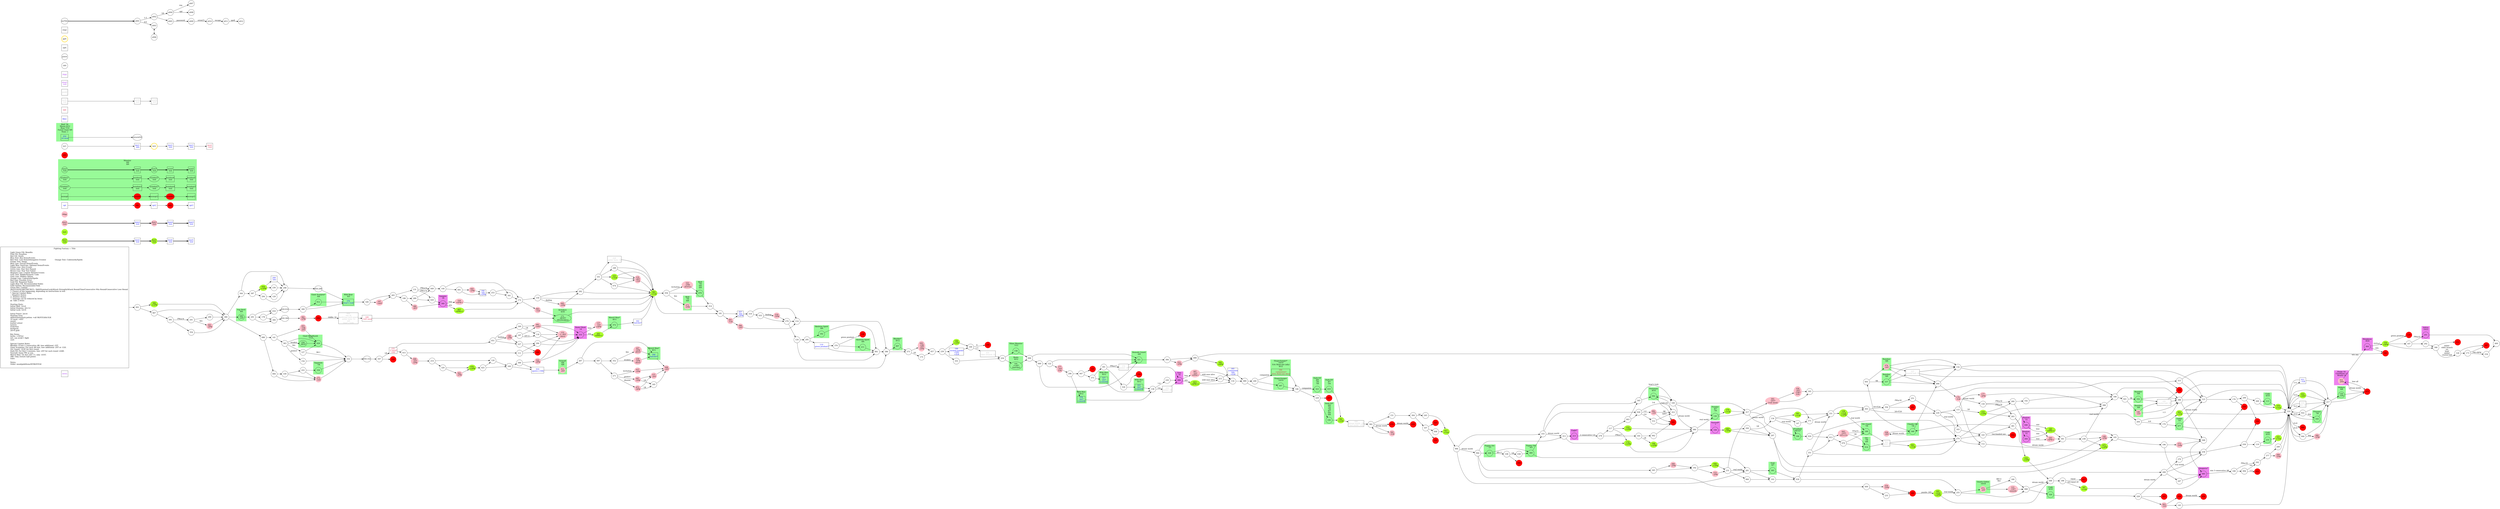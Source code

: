 digraph {
	rankdir=LR
	mclimit=50
	nodesep=.3
	ranksep=.4
	node [height=.7
		width=.7
		shape=ellipse
		margin=0]
	edge[weight=5]
	stylesheet="../style.css"
	
	subgraph ShopMenu {
		node [fontcolor = "purple" shape = "rect" margin = 0.1]
		menu
	}

	title [label = "Fighting Fantasy --: Title\n\n \
		Light Green Fill: Benefits\l \
		Pink Fill: Penalties\l \
		Red Fill: Death\l \
		Blue Text: Key Items/Events\l \
		Red Text: Lost Items\Negative Eventsl \
		Orange Text: Codewords/Spells\l \
		Purple Text: Shops\l \
		Blue Line: Forced Items/Events\l \
		Light Blue Text/Line: Optional Items/Events\l \
		Purple Line: Dice Events\l \
		Green Line: Stat Test Passed\l \
		Brown Line: Stat Test Failed\l \
		Magenta Line: Combat Related Events\l \
		Grey Text: Riddle/Numeric Code\l \
		Grey Line: Hidden Option\l \
		Orange Line: Codewords/Spells\l \
		Red Line: Possible Error\l \
		Gold Fill: Required Nodes\l \
		Light Blue Fill: Recommended Nodes\l \
		Gold Outline: Recommended Path\l \
		Green Box: Combat\l \
		SK/ST/LK/AT/AR/TM/CW/CL: Skill/Stamina/Luck/Attack Strength/Attack Round/Time/Consecutive Win Round/Consecutive Lose Round\l \
		?: Chance of this happening, depending on instructions in text\l \
		*: Special Combat Rules\l \
		-: Negative Status\l \
		+: Positive Status\l \
		^: Damage can be reduced by items\l \
		@: Take 2 items\l\l \
		Starting Stats:\l \
		Initial Skill: 1d+6\l \
		Initial Stamina: 2d+12\l \
		Initial Luck: 1d+6\l\l \
		Initial Power: 2d+6\l \
		Starting Gear:\l \
		skill/stamina/luck potion: +all SK/ST/LK&1ILK\l \
		10 meal: +4ST\l \
		sword\l \
		leather armor\l \
		lantern\l \
		tinderbox\l \
		backpack\l \
		2d+6 gold\l\l \
		Key Items:\l \
		herbs: +3STx2\l \
		net: can avoid 1 fight\l \
		cmtt\l\l \
		Special Combat Rules:\l \
		Bhorket: If lose 2 consecutive AR, lose additional -1ST.\l \
		Giant Scorpions: For each AR loss, lose additional -2ST or -1LK.\l \
		Orc Guard: -1EAT for first round.\l \
		Dark Elf: For first 5 enemies, lose -2ST for each round >4AR.\l \
		Yourself: Same PW as you.\l \
		Weevil Man: On dice roll 1-3, only -1EST.\l \
		286: Only restore half power.\l \
		rules\l\l \
		Notes:\l \
		Order: meal/gold/item/AT/SK/ST/LK\l \
		"
		shape = "box"
		margin = 0.1]
		
	subgraph Boost {
		node [style = "filled" color = "greenyellow"]
		boo1 [label = "\N\n text"]
		boo3 [label = "\N\n text"]
		002 [label = "\N\n +1LK"]
		023 [label = "\N\n =IPW+1"]
		027 [label = "\N\n +1LK"]
		040 [label = "\N\n +1PW"]
		055 [label = "\N\n +4ST"]
		059 [label = "\N\n +1PW"]
		063 [label = "\N\n +1LK"]
		065 [label = "\N\n =IPW+1"]
		075 [label = "\N\n +2PW"]
		076 [label = "\N\n +2PW"]
		106 [label = "\N\n +2ST"]
		139 [label = "\N\n +1LK\n +1PW"]
		174 [label = "\N\n +1PW"]
		190 [label = "\N\n +1PW"]
		205 [label = "\N\n +2LK\n +2PW"]
		210 [label = "\N\n +1PW"]
		216 [label = "\N\n +1PW"]
		219 [label = "\N\n +1PW"]
		221 [label = "\N\n +1LK"]
		225 [label = "\N\n +1LK"]
		250 [label = "\N\n =IPW"]
		262 [label = "\N\n =IPW+1"]
		276 [label = "\N\n +1LK"]
		285 [label = "\N\n =IPW"]
		286 [label = "\N*\n =?PW"]
		306 [label = "\N\n +1PW"]
		340 [label = "\N\n =IPW+1"]
		379 [label = "\N\n +1LK"]
		383 [label = "\N\n +1LK"]
		391 [label = "\N\n +1LK"]
		392 [label = "\N\n +2LK"]
		397 [label = "\N\n +1LK"]
		bstt
	}

	subgraph Damage {
		node [style = "filled" color = "pink"]
		dam1 [label = "\N\n text"]
		dam3 [label = "\N\n text"]
		037 [label = "\N\n -1PW"]
		041 [label = "\N\n -2PW"]
		043 [label = "\N\n -1ST?\n (ST<15)"]
		045 [label = "\N\n -1PW"]
		053 [label = "\N\n -3PW"]
		071 [label = "\N\n -3PW"]
		072 [label = "\N\n -2ST"]
		081 [label = "\N\n -1dST"]
		082 [label = "\N\n -1ST"]
		083 [label = "\N\n -1LK"]
		093 [label = "\N\n -1SK\n -2ST\n -1PW"]
		095 [label = "\N\n -1PW"]
		097 [label = "\N\n -1PW"]
		103 [label = "\N\n -1PW\n -2ESTx2"]
		121 [label = "\N\n -1AT?\n (sword)"]
		133 [label = "\N\n -1~4ST\n (dice)"]
		135 [label = "\N\n -4ST\n -1LK"]
		137 [label = "\N\n -1ST\n =IPW"]
		140 [label = "\N\n -1ST"]
		148 [label = "\N\n -1PW"]
		149 [label = "\N\n -1PW"]
		153 [label = "\N\n -1PW"]
		157 [label = "\N\n -2ST"]
		177 [label = "\N\n -2PW"]
		179 [label = "\N\n -1LK"]
		197 [label = "\N\n -1dST"]
		200 [label = "\N\n -1PW"]
		203 [label = "\N\n -1SK\n -2ST"]
		207 [label = "\N\n -1PW\n -6EST"]
		218 [label = "\N\n -1PW"]
		230 [label = "\N\n -1PW\n -6EST"]
		252 [label = "\N\n -1PW"]
		254 [label = "\N\n -1PW"]
		261 [label = "\N\n -1LK"]
		263 [label = "\N\n -1ST"]
		266 [label = "\N\n -1PW"]
		268 [label = "\N\n -2ST\n -1PW"]
		272 [label = "\N\n -1PW"]
		273 [label = "\N\n -1PW"]
		275 [label = "\N\n -1ST"]
		277 [label = "\N\n -2ST\n (LK)"]
		280 [label = "\N\n -1PW"]
		287 [label = "\N\n -2ST\n =IPW-1"]
		293 [label = "\N\n =IPW-1"]
		302 [label = "\N\n -1PW"]
		308 [label = "\N\n -2ST"]
		311 [label = "\N\n -2ST"]
		322 [label = "\N\n -2PW"]
		328 [label = "\N\n -2ST"]
		334 [label = "\N\n =IPW-1"]
		342 [label = "\N\n -1LK"]
		358 [label = "\N\n -2ST\n -1SK?\n (LK)"]
		374 [label = "\N\n -2ST"]
		382 [label = "\N\n -1PW"]
		389 [label = "\N\n -4ST"]
		390 [label = "\N\n -2ST"]
		393 [label = "\N\n -2ST?\n (!eat meal)"]
		ddgg
	}
	
	subgraph Death {
		node [style = "filled" color = "red"]
		ddt
		ddt2
		monddt
		monddt2
		016
		017
		030
		034
		052
		054
		058
		066
		073
		078
		096
		098
		125
		128
		138
		155
		161
		166
		194
		202
		212
		223
		246
		257
		296
		309
		318
		325
		330
		343
		367
		ddtt
	}

	subgraph Key_Item {
		node [fontcolor = "blue" shape = "rect"]
		key1 [label = "\N\n info" tooltip = "info text"]
		key2 [label = "\N\n text"]
		key3 [label = "\N\n text"]
		key4 [fontcolor = "crimson" label = "\N\n -text"]
		boo2 [class = "bst" label = "\N\n text"]
		boo4 [class = "bst" label = "\N\n text"]
		boo5 [class = "bst" label = "\N\n text"]
		dam2 [class = "ddg" label = "\N\n text"]
		dam4 [class = "ddg" label = "\N\n text"]
		dam5 [class = "ddg" label = "\N\n text"]
		opt
		opt2 [class = "bst"]
		opt3 [class = "bst"]
		010 [class = "ddg" label = "\N\n spores (-1SK)"]
		011 [class = "ddg" label = "\N\n -1LK"]
		050 [label = "\N\n 2d meal"]
		110 [label = "\N\n green pendant?"]
		162 [label = "\N\n hatchet?"]
		164 [class = "bst" label = "\N\n info\n +2PW" tooltip = "elements opposite"]
		183 [class = "bst" label = "\N\n companion\n info\n +2LK" tooltip = "do not kill Morpheus"]
		199 [class = "bst" label = "\N\n -itching powder\n +2ST\n +2LK"]
		209 [label = "\N\n info" tooltip = "traps north of sapling"]
		243 [label = "\N\n axe?\n (-sword)"]
		327 [label = "\N\n axe?\n (-sword)"]
		357 [class = "bst" label = "\N\n info\n +2PW" tooltip = "elements opposite"]
		376 [label = "\N\n boar's tusk"]
		378 [label = "\N\n axe?\n (-sword)"]
		394 [label = "\N\n hatchet?"]
		kkyy
	}
	
	subgraph Key_Loss {
		node [fontcolor = "crimson" shape = "rect"]
		109 [label = "\N\n -1d/3 meal"]
		232 [label = "\N\n -2 meal?\n (LK)"]
		396 [label = "\N\n -companion?\n (Eric Rune-axe dies)"]
		kkll
	}

	subgraph Key_Word {
		node [fontcolor = "grey" shape = "rect"]
		wrd1 [label = "\N\n text"]
		wrd2 [label = "\N\n text"]
		wrd3 [label = "\N\n text"]
		028 [class = "bst" label = "\N\n antler horn: 12"]
		031 [label = "\N\n elder branch: 22"]
		032 [label = "\N\n one of:\n medicinal herb pouch\n antler horn: 12\n net\n boar's tusks"]
		033 [label = "\N\n ice: 33"]
		092 [label = "\N\n bowl: 9"]
		152 [label = "\N\n amber: 20"]
		195 [label = "\N\n crystal ball: 30"]
		237 [label = "\N\n crystal ball: 30"]
		316 [label = "\N\n amber: 20"]
		350 [label = "\N\n dream world: -20\n real world: +50"]
		pwdd
	}
	
	subgraph Shop {
		node [fontcolor = "purple" shape = "rect"]
		shop1 [label = "\N\n text"]
		shpp
	}
	
	subgraph Combat {
		style = "filled" color = "palegreen"
		subgraph cluster_00 {
			label = "Monster\n 0/0\n 0/0"
			mon1 [label = "\N\n text"]
			mon2 [shape = "rect" class = "kky" label = "\N\n text"]
			mon3 [label = "\N\n text"]
			mon4 [shape = "rect" class = "kky" label = "\N\n text"]
			mon5 [shape = "rect" class = "kky" label = "\N\n text"]
			monboo1 [class = "bst" label = "\N\n text"]
			monboo2 [shape = "rect" class = "bst kky" label = "\N\n text"]
			monboo3 [class = "bst" label = "\N\n text"]
			monboo4 [shape = "rect" class = "bst kky" label = "\N\n text"]
			monboo5 [shape = "rect" class = "bst kky" label = "\N\n text"]
			mondam1 [class = "ddg" label = "\N\n text"]
			mondam2 [shape = "rect" class = "ddg kky" label = "\N\n text"]
			mondam3 [class = "ddg" label = "\N\n text"]
			mondam4 [shape = "rect" class = "ddg kky" label = "\N\n text"]
			mondam5 [shape = "rect" class = "ddg kky" label = "\N\n text"]
			monopt [shape = "rect" class = "bst kky"]
			monddt
			monopt2 [shape = "rect" class = "bst kky"]
			monddt2
			monopt3 [shape = "rect" class = "bst kky"]
		}
		
		subgraph cluster_01 {
			label = "Bhorket*\n 8/12"
			007
		}
		
		subgraph cluster_02 {
			label = "Giant Scorpion*\n 6/6"
			012
		}
		
		subgraph cluster_03 {
			label = "Orc\n 7/6\n 6/6"
			014
		}
		
		subgraph cluster_04 {
			label = "Dark Elf\n 8/7\n 5/4"
			019
		}
		
		subgraph cluster_05 {
			label = "Giant Bloodhawk\n 7/12"
			029
			256 [label = "\N\n -4EST"]
		}
		
		subgraph cluster_06 {
			label = "Ferryman\n 8/10"
			042
		}
		
		subgraph cluster_07 {
			label = "Wolf 7/6\n Moose 6/12\n Bear 7/14\n Forest Giant 9/9\n None -/-"
			050
		}
		
		subgraph cluster_08 {
			label = "Quartz Golem\n 10/18"
			072
		}
		
		subgraph cluster_09 {
			label = "Goblin\n 5/5"
			077
		}
		
		subgraph cluster_10 {
			label = "Wolf\n 7/6\n 6/6\n 6/8"
			079
		}
		
		subgraph cluster_11 {
			label = "Banshee\n 9/8"
			102
		}
		
		subgraph cluster_12 {
			label = "Squirrels\n 7/8"
			104
		}
		
		subgraph cluster_13 {
			label = "Cook\n 6/10"
			113
		}
		
		subgraph cluster_14 {
			label = "Prowler\n 8/7\n 7/6"
			130
		}
		
		subgraph cluster_15 {
			label = "Banshee\n 9/8"
			140
		}
		
		subgraph cluster_16 {
			label = "Shikara\n 8/8"
			156 [label = "\N\n -1DG"]
		}
		
		subgraph cluster_17 {
			label = "Slime Monster\n 7/13"
			158
		}
		
		subgraph cluster_18 {
			label = "Arctolyce\n 9/16"
			171 [label = "\N\n -4EST?\n (fire/weaken)"]
		}
		
		subgraph cluster_19 {
			label = "Skeleton Spirit\n 8/6"
			182
		}
		
		subgraph cluster_20 {
			label = "N'yadach\n 6/8 6/7"
			184
		}
		
		subgraph cluster_21 {
			label = "Orc Guard\n 7/6"
			189
		}
		
		subgraph cluster_22 {
			label = "Roots\n 6/12"
			191 [label = "\N\n +1AT?\n (hatchet)"]
		}
		
		subgraph cluster_23 {
			label = "Troll\n Ogre\n 9/9 8/10"
			189
		}
		
		subgraph cluster_24 {
			label = "Skeleton Spirit\n 8/6"
			211
		}
		
		subgraph cluster_25 {
			label = "Pygmy Orc\n 7/7"
			226
		}
		
		subgraph cluster_26 {
			label = "Cook\n 6/10"
			233
		}
		
		subgraph cluster_27 {
			label = "Wild Man\n 8/12"
			243
		}
		
		subgraph cluster_28 {
			label = "Wolf\n 7/6\n 6/6"
			273
		}
		
		subgraph cluster_29 {
			label = "Shapechanger\n 10/10"
			307
		}
		
		subgraph cluster_30 {
			label = "Sciacall\n 6/6\n 6/8"
			311
		}
		
		subgraph cluster_31 {
			label = "Cook\n 6/10"
			320
		}
		
		subgraph cluster_32 {
			label = "Komodo Lizard\n 6/8"
			321
		}
		
		subgraph cluster_33 {
			label = "Dark Elf\n 8/6\n 7/6\n 7/8"
			323
		}
		
		subgraph cluster_34 {
			label = "Wild Man\n 8/12"
			327
		}
		
		subgraph cluster_35 {
			label = "Dark Elf*\n 8/6\n 7/6\n 7/8\n 8/7\n 6/6\n 6/8"
			336
		}
		
		subgraph cluster_36 {
			label = "Banshee\n 9/8"
			337
		}
		
		subgraph cluster_37 {
			label = "Chaotic Orc\n 7/6"
			348
		}
		
		subgraph cluster_38 {
			label = "Prisoner\n 7/6"
			359
		}
		
		subgraph cluster_39 {
			label = "Pygmy Orc\n 6/5"
			369
		}
		
		subgraph cluster_40 {
			label = "Weevil Man*\n 8/11"
			372
		}
		
		subgraph cluster_41 {
			label = "Banshee\n 9/8"
			374
		}
		
		subgraph cluster_42 {
			label = "Wild Boar\n 6/5"
			376
		}
		
		subgraph cluster_43 {
			label = "Wild Man\n 8/12"
			378
		}
		
		subgraph cluster_44 {
			label = "Troll\n 8/7"
			385
		}
		
		subgraph cluster_45 {
			label = "Weevil Man*\n 8/11"
			394
		}
		
		subgraph cluster_46 {
			label = "Shapechanger*\n 10/10\n Eric Rune-axe (ally)\n 8/12"
			396
		}
		
		subgraph cluster_47 {
			label = "Fog Devil\n 8/6"
			398 [label = "\N\n -2AT"]
		}
		cbtt
	}

	subgraph Power_Combat {
		style = "filled" color = "violet"

		subgraph cluster_P01 {
			label = "Hoatzin\n 12"
			046
		}
		
		subgraph cluster_P02 {
			label = "Harpy 10\n Clawbeast 12\n Wraith 14"
			053
		}
		
		subgraph cluster_P03 {
			label = "Anagaroc*"
			085
		}
		
		subgraph cluster_P04 {
			label = "Tree\n 16"
			086
		}
		
		subgraph cluster_P05 {
			label = "Ishtra\n 10/21"
			201
		}
		
		subgraph cluster_P06 {
			label = "Eagle*"
			213
		}
		
		subgraph cluster_P07 {
			label = "Hoatzin\n 12"
			264
		}
		
		subgraph cluster_P08 {
			label = "Snow Ghost\n 14"
			335
		}
		
		subgraph cluster_P09 {
			label = "Yourself*\n ?"
			338
		}
		
		subgraph cluster_P10 {
			label = "Vampire\n 16"
			360
		}
		
		subgraph cluster_P11 {
			label = "Morpheus\n 8/20"
			364
		}
		
		poww
	}

	subgraph Optional {
		node [shape = "rect" class = "opt kky"]
		opt [class = "opt kky"]
		monopt [class = "opt kky"]
		opt2 [class = "opt kky"]
		monopt2 [class = "opt kky"]
		opt3 [class = "opt kky"]
		monopt3 [class = "opt kky"]
		optt
	}
	
	subgraph Path {
		node [class = "path" penwidth = 3 color = "gold"]
		txt2
		key2 [class = "path"]
		wrd2 [class = "path"]
		key3
		wrd3
		boo3 [class = "path"]
		boo4 [class = "path bst"]
		boo5
		dam3 [class = "path"]
		dam4 [class = "path ddg"]
		dam5
		monboo3 [class = "path bst"]
		monboo4 [class = "path bst kky"]
		monboo5
		mondam3 [class = "path ddg"]
		mondam4 [class = "path ddg kky"]
		mondam5
		mon3 [class = "path"]
		mon4 [class = "path kky"]
		ddt2 [class = "path"]
		opt3 [class = "path opt kky"]
		monddt2 [class = "path"]
		monopt3 [class = "path opt kky"]
		pptt
	}
	
	subgraph Required {
		node [shape = "rect" class = "req kky"]
		key3 [class = "req kky"]
		wrd3 [class = "req kky"]
		boo5 [class = "req kky"]
		dam5 [class = "req kky"]
		monboo5 [class = "req kky"]
		mondam5 [class = "req kky"]
		mon5 [class = "req kky"]
		400 [class = "req" shape = "octagon"]
	}
	
	subgraph Required2 {
		node [shape = "rect" class = "req2 kky"]
		req2 [class = "req2 kky"]
	}
	
	mon1 -> mon2 -> mon3 -> mon4 -> mon5 [penwidth = 3]
	boo1 -> boo2 -> boo3 -> boo4 -> boo5 [penwidth = 3]
	dam1 -> dam2 -> dam3 -> dam4 -> dam5 [penwidth = 3]
	txt1 -> key1 -> txt2 -> key2 -> key3 -> key4
	wrd1 -> wrd2 -> wrd3
	opt -> ddt -> opt2 -> ddt2 -> opt3
	monboo1 -> monboo2 -> monboo3 -> monboo4 -> monboo5
	mondam1 -> mondam2 -> mondam3 -> mondam4 -> mondam5
	monopt -> monddt -> monopt2 -> monddt2 -> monopt3

	myTitle -> z001 [penwidth = 3]
	z001 -> z002 [class = "dice" label = "1-3"]
	z001 -> z003 [class = "dice" label = "4-6"]
	z002 -> z004 [class = "pass" label = "LK"]
	z002 -> z005 [class = "fail"]
	z003 -> z006 [dir = "both"]
	z004 -> z007 [class = "req" label = "req"]
	z004 -> z008 [class = "opt" label = "-opt"]
	z005 -> z009 [class = "pwd" label = "password"]
	z009 -> z010 [class = "err" label = "error(?)"]
	z010 -> z011 [class = "cbt" label = "escape"]
	z011 -> z012 [class = "skl" label = "spell"]
	{
		rank = same
		z003
		z006
	}

	title -> 001
	001 -> 306
	001 -> 067
	002 -> 123
	002 -> 310
	003 -> 026
	003 -> 345
	004 -> 339
	004 -> 275
	005 -> 337 [class = "pass" label = "SK"]
	005 -> 374 [class = "fail"]
	006 -> 069
	006 -> 321
	007 -> 373
	008 -> 027
	009 -> 254
	009 -> 235
	010 -> 311
	011 -> 310
	011 -> 217
	012 -> 376
	013 -> 043
	013 -> 070
	014 -> 092
	015 -> 268
	015 -> 111
	016
	017
	018 -> 050.018 -> 399
	019 -> 392
	020 -> 360
	021 -> 102 [class = "pass" label = "SK"]
	021 -> 140 [class = "fail"]
	022 -> 359 [class = "opt" label = "key"]
	022 -> 310
	022 -> 217
	023 -> 215 [class = "cbt" label = "wild man alive"]
	023 -> 116
	024 -> 274
	024 -> 013
	025 -> 120
	025 -> 169
	026 -> 082 [class = "dice" label = "1-2"]
	026 -> 312 [class = "dice" label = "3-4"]
	026 -> 353 [class = "dice" label = "5-6"]
	027 -> 084
	028 -> 383
	029 -> 332
	030
	031 -> 259
	032 -> 109
	033 -> 310
	033 -> 217
	034
	035 -> 218 [class = "skl" label = "finding"]
	035 -> 279
	036 -> 119
	036 -> 330
	037 -> 308
	038 -> 369
	039 -> 351
	039 -> 255
	040 -> 231
	041 -> 380
	042 -> 161 [class = "cbt" label = "EAT=20"]
	042 -> 100
	043 -> 189 [class = "pass" label = "ST&ge;15"]
	043 -> 014 [class = "fail"]
	044 -> 280 [class = "opt" label = "key"]
	044 -> 310
	044 -> 217
	045 -> 164
	046 -> 340 [class = "cbt" label = "win"]
	046 -> 293 [class = "cbt" label = "lose"]
	047 -> 375
	047 -> 125
	048 -> 208
	048 -> 186
	049 -> 144
	050 -> return050
	051 -> 148 [class = "skl" label = "finding"]
	051 -> 349
	051 -> 227
	052
	053 -> 073 [class = "cbt" label = "lose all"]
	053 -> 364 [class = "cbt" label = "win any"]
	054 -> 034 [class = "pwd" label = "dream world"]
	055 -> 217
	055 -> 310
	056 -> 103 [class = "skl" label = "levitation"]
	056 -> 273 [class = "skl" label = "fire"]
	056 -> 079
	057 -> 239
	058
	059 -> 209
	059 -> 236
	060 -> 193
	061 -> 386
	062 -> 161
	063 -> 274
	064 -> 313
	064 -> 226
	064 -> 365
	064 -> 009
	065 -> 172
	066
	067 -> 395
	067 -> 380
	068 -> 048 [class = "pwd" label = "dream world"]
	068 -> 320
	069 -> 122
	069 -> 321
	070 -> 189 [class = "pass" label = "LK"]
	070 -> 014 [class = "fail"]
	071 -> 185 [class = "pass" label = "LK"]
	071 -> 157 [class = "fail"]
	072 -> 180 [class = "cbt" label = "AR>2\n flee"]
	072 -> 121
	073 -> 053 [class = "pwd" label = "dream world"]
	074 -> 383
	074 -> 135
	075 -> 105
	076 -> 025
	077 -> 123
	077 -> 310
	078 -> 058 [class = "pwd" label = "dream world"]
	079 -> 314
	080 -> 130 [class = "pwd" label = "real world"]
	080 -> 338
	081 -> 335
	081 -> 133
	082 -> 353 [class = "pass" label = "SK"]
	082 -> 161 [class = "fail"]
	083 -> 171
	084 -> 064 [class = "pwd" label = "dream world"]
	084 -> 281
	084 -> 333
	085 -> 168 [class = "cbt" label = "win 3 consecutive AR"]
	086 -> 023 [class = "cbt" label = "win"]
	086 -> 287 [class = "cbt" label = "lose"]
	087 -> 352
	087 -> 271
	088 -> 141
	088 -> 004
	089 -> 240
	089 -> 146
	090 -> 179
	090 -> 132
	091 -> 045
	091 -> 164
	092 -> 063
	092 -> 274
	093 -> 057
	094 -> 052 [class = "dice" label = "1-3"]
	094 -> 242 [class = "dice" label = "4-6"]
	095 -> 282
	095 -> 383
	096
	097 -> 185 [class = "pass" label = "LK"]
	097 -> 157 [class = "fail"]
	098 -> 032 [class = "pwd" label = "riddle: 32"]
	099 -> 343
	099 -> 285
	100 -> 080 [class = "pwd" label = "dream world"]
	100 -> 317
	100 -> 130
	101 -> 074
	101 -> 028
	101 -> 248
	101 -> 225
	102 -> 195
	102 -> 388
	103 -> 079
	104 -> 332
	105 -> 196
	105 -> 368
	106 -> 160
	107 -> 155
	107 -> 223
	107 -> 008
	108 -> 038 [class = "pass" label = "LK"]
	108 -> 096 [class = "fail"]
	109 -> 171
	110 -> 370
	110 -> 061
	111 -> 246
	111 -> 284
	112 -> 258
	113 -> 379
	114 -> 386
	115 -> 210 [class = "pass" label = "LK"]
	115 -> 177 [class = "fail"]
	116 -> 089
	117 -> 219
	117 -> 174
	117 -> 003
	118 -> 335
	118 -> 133
	119 -> 221
	119 -> 233
	120 -> 169
	121 -> 068
	122 -> 277
	122 -> 321
	123 -> 176
	123 -> 310
	124 -> 295
	124 -> 061
	125
	126 -> 367
	126 -> 173
	127 -> 029 [class = "fail"]
	127 -> 332 [class = "pass" label = "SK-1"]
	128
	129 -> 298
	130 -> 276
	130 -> 317
	131 -> 049 [class = "pass" label = "PW&ge;14"]
	131 -> 020 [class = "fail"]
	132 -> 123
	132 -> 310
	133 -> 335
	134 -> 184 [class = "pwd" label = "real world"]
	134 -> 391
	134 -> 147
	135 -> 383
	136 -> 220 [class = "dice" label = "1-4"]
	136 -> 316 [class = "dice" label = "5-6"]
	137 -> 372
	138
	139 -> 189 [class = "pwd" label = "real world"]
	139 -> 303
	140 -> 195
	140 -> 388
	141 -> 363
	141 -> 203
	142 -> 188
	143 -> 016 [class = "req" label = "two-handed axe"]
	143 -> 381
	144 -> 341
	144 -> 091
	145 -> 310
	146 -> 323 [class = "req" label = "companion"]
	146 -> 229
	147 -> 371
	148 -> 187
	148 -> 227
	149 -> 105
	150 -> 095 [class = "skl" label = "finding"]
	150 -> 282
	150 -> 383
	151 -> 304
	152 -> 086
	152 -> 321
	153 -> 231
	154 -> 332
	155
	156 -> 073
	157 -> 308
	158 -> 006
	159 -> 260 [class = "pass" label = "PW&ge;18"]
	159 -> 283 [class = "fail"]
	160 -> 031 [class = "dice" label = "1-5"]
	160 -> 296 [class = "dice" label = "6"]
	161
	162 -> 383
	163 -> 143
	164 -> 253
	165 -> 190 [class = "pass" label = "LK"]
	165 -> 062 [class = "fail"]
	166
	167 -> 201 [class = "pass" label = "PW&ge;22"]
	167 -> 292 [class = "fail"]
	168 -> 242 [class = "pass" label = "PW&ge;18"]
	168 -> 094 [class = "fail"]
	169 -> 010
	169 -> 366
	170 -> 077
	170 -> 002
	171 -> 383
	172 -> 150
	172 -> 083
	173 -> 234 [class = "pass" label = "PW>BPW"]
	173 -> 367 [class = "fail"]
	174 -> 080
	175 -> 057
	176 -> 299
	176 -> 030
	177 -> 288
	178 -> 300
	178 -> 018
	179 -> 159 [class = "pwd" label = "dream world"]
	179 -> 112
	179 -> 315
	180 -> 068
	181 -> 357
	181 -> 261
	182 -> 061
	183 -> 089
	184 -> 024
	185 -> 308
	186 -> 017 [class = "dice" label = "equal"]
	186 -> 397 [class = "dice" label = "not-equal x6"]
	187 -> 118 [class = "pass" label = "LK+2"]
	187 -> 081 [class = "fail"]
	188 -> 021
	188 -> 388
	189 -> 092
	190 -> 080
	191 -> 006
	192 -> 040
	192 -> 153
	193 -> 039
	194
	195 -> 318
	195 -> 388
	196 -> 272
	196 -> 085
	197 -> 265
	198 -> 389
	198 -> 289
	199 -> 160
	200 -> 310
	201 -> 400
	202
	203 -> 029
	204 -> 388 [class = "dice" label = "1-3"]
	204 -> 170 [class = "dice" label = "4-6"]
	205 -> 255 [class = "pwd" label = "real world"]
	205 -> 048
	206 -> 378
	206 -> 047
	207 -> 394
	208 -> 258 [class = "pwd" label = "real world"]
	208 -> 270
	208 -> 247
	209 -> 298
	210 -> 260 [class = "pass" label = "PW&ge;18"]
	210 -> 283 [class = "fail"]
	211 -> 061
	212
	213 -> 278 [class = "dice" label = " 2 consecutive 5-6"]
	214 -> 120
	214 -> 329
	215 -> 183
	215 -> 116
	216 -> 048
	217 -> 073
	217 -> 156
	218 -> 279
	219 -> 080
	220 -> 086
	221 -> 310
	222 -> 275
	222 -> 104
	223
	224 -> 274 [class = "pwd" label = "real world"]
	224 -> 115
	224 -> 163
	225 -> 383
	225 -> 135
	226 -> 108 [class = "cbt" label = "AR>3"]
	226 -> 369
	227 -> 246
	227 -> 284
	228 -> 208 [class = "pwd" label = "dream world"]
	228 -> 263
	228 -> 325
	229 -> 257
	229 -> 336
	230 -> 394
	231 -> 281 [class = "pwd" label = "real world"]
	231 -> 371
	231 -> 060
	232 -> 015
	232 -> 051
	233 -> 221
	234 -> 400
	235 -> 309
	236 -> 298
	237 -> 318
	237 -> 090
	237 -> 132
	238 -> 288 [class = "pwd" label = "real world"]
	238 -> 075
	238 -> 149
	239 -> 106
	239 -> 199
	239 -> 355
	240 -> 396 [class = "req" label = "companion"]
	240 -> 307
	241 -> 041 [class = "skl" label = "fire"]
	241 -> 290
	242 -> 377
	243 -> 136
	244 -> 134 [class = "pass" label = "LK"]
	244 -> 297 [class = "fail"]
	245 -> 027
	246
	247 -> 085
	248 -> 383
	248 -> 135
	249 -> 310
	250 -> 167
	250 -> 346
	250 -> 128 [class = "req" label = "green pendent"]
	251 -> 224
	252 -> 099
	253 -> 341
	253 -> 172
	254 -> 309
	255 -> 072
	255 -> 068
	256 -> 029
	257
	258 -> 036
	258 -> 030
	259 -> 158
	259 -> 191
	260 -> 046
	260 -> 142
	261 -> 357
	261 -> 390
	262 -> 372
	263 -> 054
	263 -> 145
	264 -> 340 [class = "cbt" label = "win"]
	264 -> 293 [class = "cbt" label = "lose"]
	265 -> 131
	265 -> 198
	266 -> 192
	267 -> 087
	267 -> 394
	268 -> 214
	269 -> 379
	269 -> 113
	270 -> 258
	271 -> 097 [class = "skl" label = "protect"]
	271 -> 071 [class = "skl" label = "illusion"]
	271 -> 037 [class = "skl" label = "levitation"]
	272 -> 368
	273 -> 314
	274 -> 288
	274 -> 112
	274 -> 143
	275 -> 332
	276 -> 317
	277 -> 206
	278 -> 165 [class = "pass" label = "PW&ge;17"]
	278 -> 117 [class = "fail"]
	279 -> 124
	279 -> 114
	280 -> 310
	280 -> 217
	281 -> 193
	281 -> 385
	282 -> 383
	282 -> 101
	283 -> 264
	283 -> 216
	284 -> 335
	284 -> 133
	285 -> 116
	286 -> 244
	286 -> 297
	287 -> 215 [class = "cbt" label = "wild man alive"]
	287 -> 116
	288 -> 188
	289 -> 049 [class = "pass" label = "PW&ge;14"]
	289 -> 020 [class = "fail"]
	290 -> 380
	291 -> 178
	291 -> 300
	291 -> 018
	292 -> 346
	293 -> 361
	294 -> 129
	294 -> 298
	295 -> 110
	295 -> 182
	296
	297 -> 075
	297 -> 149
	298 -> 050.298 -> 376
	299 -> 330
	299 -> 269
	300 -> 050.300 -> 382
	301 -> 152 [class = "pass" label = "PW&ge;17"]
	301 -> 324 [class = "fail"]
	302 -> 076
	303 -> 356 [class = "dice" label = "2d<E2d"]
	303 -> 224 [class = "dice" label = "2d>E2d"]
	304 -> 245 [class = "pass" label = "LK"]
	304 -> 107 [class = "fail"]
	305 -> 188
	306 -> 380
	307 -> 146
	308 -> 386
	309 -> 205 [class = "pwd" label = "puzzle: 205"]
	310 -> 011 [class = "dice" label = "1+1"]
	310 -> 022 [class = "dice" label = "2+2"]
	310 -> 033 [class = "dice" label = "3+3"]
	310 -> 044 [class = "dice" label = "4+4"]
	310 -> 055 [class = "dice" label = "5+5"]
	310 -> 066 [class = "dice" label = "6+6"]
	310 -> 217
	311 -> 267
	312 -> 353 [class = "pass" label = "3dST"]
	312 -> 161 [class = "fail"]
	313 -> 213
	313 -> 174
	314 -> 181
	315 -> 123
	315 -> 310
	316 -> 086
	317 -> 297 [class = "pwd" label = "dream world"]
	317 -> 393
	317 -> 184
	318
	319 -> 035
	319 -> 114
	320 -> 228
	321 -> 384
	322 -> 335
	322 -> 133
	323 -> 019
	324 -> 243
	324 -> 166
	325
	326 -> 265
	326 -> 197
	327 -> 136
	328 -> 348
	329 -> 302
	329 -> 076
	330
	331 -> 139
	331 -> 303
	332 -> 050.332 -> 347
	333 -> 313 [class = "pwd" label = "dream world"]
	333 -> 026
	333 -> 345
	334 -> 172
	335 -> 262 [class = "cbt" label = "win"]
	335 -> 137 [class = "cbt" label = "lose"]
	336 -> 392
	337 -> 237
	337 -> 090
	337 -> 132
	338 -> 286
	339 -> 222
	339 -> 275
	340 -> 361
	341 -> 172
	342 -> 362
	343
	344 -> 387
	344 -> 298
	345 -> 100 [class = "req" label = "boar's tusk"]
	345 -> 042
	346 -> 126 [class = "pwd" label = "antler\n elder branch\n ice\n bowl\n amber\n crystal ball"]
	346 -> 212
	347 -> 232 [class = "pass" label = "LK"]
	347 -> 194 [class = "fail"]
	348 -> 328 [class = "pwd" label = "dream world"]
	348 -> 005
	348 -> 090
	349 -> 118 [class = "pass" label = "LK"]
	349 -> 081 [class = "fail"]
	350 -> 362
	351 -> 331 [class = "pwd" label = "dream world"]
	351 -> 274
	351 -> 013
	352 -> 207 [class = "skl" label = "fire"]
	352 -> 230 [class = "skl" label = "weaken"]
	353 -> 042
	354 -> 380
	355 -> 259
	356 -> 251 [class = "pass" label = "PW&ge;18"]
	356 -> 202 [class = "fail"]
	357 -> 319
	358 -> 305
	359 -> 310
	359 -> 217
	360 -> 065 [class = "cbt" label = "win"]
	360 -> 334 [class = "cbt" label = "lose"]
	361 -> 238
	361 -> 105
	362 -> 342 [class = "pwd" label = "dream world"]
	362 -> 078
	362 -> 151
	363 -> 127 [class = "skl" label = "fire"]
	363 -> 154 [class = "skl" label = "protect"]
	363 -> 256 [class = "skl" label = "weaken"]
	363 -> 029
	364 -> 250 [class = "cbt" label = "EST&le;2"]
	364 -> 343 [class = "cbt" label = "win"]
	365 -> 266
	365 -> 192
	366 -> 322
	366 -> 010
	367
	368 -> 085
	369 -> 281
	369 -> 333
	370 -> 138 [class = "req" label = "green pendant"]
	370 -> 211
	371 -> 331
	372 -> 162
	373 -> 175 [class = "pass" label = "LK"]
	373 -> 093 [class = "fail"]
	374 -> 237
	374 -> 090
	374 -> 132
	375 -> 327
	375 -> 301
	376 -> 326
	377 -> 200
	377 -> 249
	378 -> 136
	379 -> 310
	380 -> 088
	380 -> 398
	380 -> 344
	381 -> 361 [class = "pwd" label = "dream world"]
	381 -> 204
	381 -> 348
	382 -> 098
	383 -> 181
	383 -> 056
	384 -> 099
	384 -> 252
	385 -> 039
	386 -> 007
	386 -> 373
	387 -> 059
	387 -> 294
	388 -> 368 [class = "pwd" label = "dream world"]
	388 -> 123
	388 -> 310
	389 -> 360
	390 -> 114
	391 -> 331
	392 -> 350
	393 -> 305
	393 -> 358
	394 -> 308
	395 -> 241 [class = "pass" label = "PW&ge;14"]
	395 -> 354 [class = "fail"]
	396 -> 146
	397 -> 085
	398 -> 291
	399 -> 376
	399 -> 012
	400

/*
	001 [fontsize=25]
	002 [fontsize=25]
	003 [fontsize=25]
	004 [fontsize=25]
	005 [fontsize=25]
	006 [fontsize=25]
	007 [fontsize=25]
	008 [fontsize=25]
	009 [fontsize=25]
	010 [fontsize=25]
	011 [fontsize=25]
	012 [fontsize=25]
	013 [fontsize=25]
	014 [fontsize=25]
	015 [fontsize=25]
	016 [fontsize=25]
	017 [fontsize=25]
	018 [fontsize=25]
	019 [fontsize=25]
	020 [fontsize=25]
	021 [fontsize=25]
	022 [fontsize=25]
	023 [fontsize=25]
	024 [fontsize=25]
	025 [fontsize=25]
	026 [fontsize=25]
	027 [fontsize=25]
	028 [fontsize=25]
	029 [fontsize=25]
	030 [fontsize=25]
	031 [fontsize=25]
	032 [fontsize=25]
	033 [fontsize=25]
	034 [fontsize=25]
	035 [fontsize=25]
	036 [fontsize=25]
	037 [fontsize=25]
	038 [fontsize=25]
	039 [fontsize=25]
	040 [fontsize=25]
	041 [fontsize=25]
	042 [fontsize=25]
	043 [fontsize=25]
	044 [fontsize=25]
	045 [fontsize=25]
	046 [fontsize=25]
	047 [fontsize=25]
	048 [fontsize=25]
	049 [fontsize=25]
	050 [fontsize=25]
	051 [fontsize=25]
	052 [fontsize=25]
	053 [fontsize=25]
	054 [fontsize=25]
	055 [fontsize=25]
	056 [fontsize=25]
	057 [fontsize=25]
	058 [fontsize=25]
	059 [fontsize=25]
	060 [fontsize=25]
	061 [fontsize=25]
	062 [fontsize=25]
	063 [fontsize=25]
	064 [fontsize=25]
	065 [fontsize=25]
	066 [fontsize=25]
	067 [fontsize=25]
	068 [fontsize=25]
	069 [fontsize=25]
	070 [fontsize=25]
	071 [fontsize=25]
	072 [fontsize=25]
	073 [fontsize=25]
	074 [fontsize=25]
	075 [fontsize=25]
	076 [fontsize=25]
	077 [fontsize=25]
	078 [fontsize=25]
	079 [fontsize=25]
	080 [fontsize=25]
	081 [fontsize=25]
	082 [fontsize=25]
	083 [fontsize=25]
	084 [fontsize=25]
	085 [fontsize=25]
	086 [fontsize=25]
	087 [fontsize=25]
	088 [fontsize=25]
	089 [fontsize=25]
	090 [fontsize=25]
	091 [fontsize=25]
	092 [fontsize=25]
	093 [fontsize=25]
	094 [fontsize=25]
	095 [fontsize=25]
	096 [fontsize=25]
	097 [fontsize=25]
	098 [fontsize=25]
	099 [fontsize=25]
	100 [fontsize=25]
	101 [fontsize=25]
	102 [fontsize=25]
	103 [fontsize=25]
	104 [fontsize=25]
	105 [fontsize=25]
	106 [fontsize=25]
	107 [fontsize=25]
	108 [fontsize=25]
	109 [fontsize=25]
	110 [fontsize=25]
	111 [fontsize=25]
	112 [fontsize=25]
	113 [fontsize=25]
	114 [fontsize=25]
	115 [fontsize=25]
	116 [fontsize=25]
	117 [fontsize=25]
	118 [fontsize=25]
	119 [fontsize=25]
	120 [fontsize=25]
	121 [fontsize=25]
	122 [fontsize=25]
	123 [fontsize=25]
	124 [fontsize=25]
	125 [fontsize=25]
	126 [fontsize=25]
	127 [fontsize=25]
	128 [fontsize=25]
	129 [fontsize=25]
	130 [fontsize=25]
	131 [fontsize=25]
	132 [fontsize=25]
	133 [fontsize=25]
	134 [fontsize=25]
	135 [fontsize=25]
	136 [fontsize=25]
	137 [fontsize=25]
	138 [fontsize=25]
	139 [fontsize=25]
	140 [fontsize=25]
	141 [fontsize=25]
	142 [fontsize=25]
	143 [fontsize=25]
	144 [fontsize=25]
	145 [fontsize=25]
	146 [fontsize=25]
	147 [fontsize=25]
	148 [fontsize=25]
	149 [fontsize=25]
	150 [fontsize=25]
	151 [fontsize=25]
	152 [fontsize=25]
	153 [fontsize=25]
	154 [fontsize=25]
	155 [fontsize=25]
	156 [fontsize=25]
	157 [fontsize=25]
	158 [fontsize=25]
	159 [fontsize=25]
	160 [fontsize=25]
	161 [fontsize=25]
	162 [fontsize=25]
	163 [fontsize=25]
	164 [fontsize=25]
	165 [fontsize=25]
	166 [fontsize=25]
	167 [fontsize=25]
	168 [fontsize=25]
	169 [fontsize=25]
	170 [fontsize=25]
	171 [fontsize=25]
	172 [fontsize=25]
	173 [fontsize=25]
	174 [fontsize=25]
	175 [fontsize=25]
	176 [fontsize=25]
	177 [fontsize=25]
	178 [fontsize=25]
	179 [fontsize=25]
	180 [fontsize=25]
	181 [fontsize=25]
	182 [fontsize=25]
	183 [fontsize=25]
	184 [fontsize=25]
	185 [fontsize=25]
	186 [fontsize=25]
	187 [fontsize=25]
	188 [fontsize=25]
	189 [fontsize=25]
	190 [fontsize=25]
	191 [fontsize=25]
	192 [fontsize=25]
	193 [fontsize=25]
	194 [fontsize=25]
	195 [fontsize=25]
	196 [fontsize=25]
	197 [fontsize=25]
	198 [fontsize=25]
	199 [fontsize=25]
	200 [fontsize=25]
	201 [fontsize=25]
	202 [fontsize=25]
	203 [fontsize=25]
	204 [fontsize=25]
	205 [fontsize=25]
	206 [fontsize=25]
	207 [fontsize=25]
	208 [fontsize=25]
	209 [fontsize=25]
	210 [fontsize=25]
	211 [fontsize=25]
	212 [fontsize=25]
	213 [fontsize=25]
	214 [fontsize=25]
	215 [fontsize=25]
	216 [fontsize=25]
	217 [fontsize=25]
	218 [fontsize=25]
	219 [fontsize=25]
	220 [fontsize=25]
	221 [fontsize=25]
	222 [fontsize=25]
	223 [fontsize=25]
	224 [fontsize=25]
	225 [fontsize=25]
	226 [fontsize=25]
	227 [fontsize=25]
	228 [fontsize=25]
	229 [fontsize=25]
	230 [fontsize=25]
	231 [fontsize=25]
	232 [fontsize=25]
	233 [fontsize=25]
	234 [fontsize=25]
	235 [fontsize=25]
	236 [fontsize=25]
	237 [fontsize=25]
	238 [fontsize=25]
	239 [fontsize=25]
	240 [fontsize=25]
	241 [fontsize=25]
	242 [fontsize=25]
	243 [fontsize=25]
	244 [fontsize=25]
	245 [fontsize=25]
	246 [fontsize=25]
	247 [fontsize=25]
	248 [fontsize=25]
	249 [fontsize=25]
	250 [fontsize=25]
	251 [fontsize=25]
	252 [fontsize=25]
	253 [fontsize=25]
	254 [fontsize=25]
	255 [fontsize=25]
	256 [fontsize=25]
	257 [fontsize=25]
	258 [fontsize=25]
	259 [fontsize=25]
	260 [fontsize=25]
	261 [fontsize=25]
	262 [fontsize=25]
	263 [fontsize=25]
	264 [fontsize=25]
	265 [fontsize=25]
	266 [fontsize=25]
	267 [fontsize=25]
	268 [fontsize=25]
	269 [fontsize=25]
	270 [fontsize=25]
	271 [fontsize=25]
	272 [fontsize=25]
	273 [fontsize=25]
	274 [fontsize=25]
	275 [fontsize=25]
	276 [fontsize=25]
	277 [fontsize=25]
	278 [fontsize=25]
	279 [fontsize=25]
	280 [fontsize=25]
	281 [fontsize=25]
	282 [fontsize=25]
	283 [fontsize=25]
	284 [fontsize=25]
	285 [fontsize=25]
	286 [fontsize=25]
	287 [fontsize=25]
	288 [fontsize=25]
	289 [fontsize=25]
	290 [fontsize=25]
	291 [fontsize=25]
	292 [fontsize=25]
	293 [fontsize=25]
	294 [fontsize=25]
	295 [fontsize=25]
	296 [fontsize=25]
	297 [fontsize=25]
	298 [fontsize=25]
	299 [fontsize=25]
	300 [fontsize=25]
	301 [fontsize=25]
	302 [fontsize=25]
	303 [fontsize=25]
	304 [fontsize=25]
	305 [fontsize=25]
	306 [fontsize=25]
	307 [fontsize=25]
	308 [fontsize=25]
	309 [fontsize=25]
	310 [fontsize=25]
	311 [fontsize=25]
	312 [fontsize=25]
	313 [fontsize=25]
	314 [fontsize=25]
	315 [fontsize=25]
	316 [fontsize=25]
	317 [fontsize=25]
	318 [fontsize=25]
	319 [fontsize=25]
	320 [fontsize=25]
	321 [fontsize=25]
	322 [fontsize=25]
	323 [fontsize=25]
	324 [fontsize=25]
	325 [fontsize=25]
	326 [fontsize=25]
	327 [fontsize=25]
	328 [fontsize=25]
	329 [fontsize=25]
	330 [fontsize=25]
	331 [fontsize=25]
	332 [fontsize=25]
	333 [fontsize=25]
	334 [fontsize=25]
	335 [fontsize=25]
	336 [fontsize=25]
	337 [fontsize=25]
	338 [fontsize=25]
	339 [fontsize=25]
	340 [fontsize=25]
	341 [fontsize=25]
	342 [fontsize=25]
	343 [fontsize=25]
	344 [fontsize=25]
	345 [fontsize=25]
	346 [fontsize=25]
	347 [fontsize=25]
	348 [fontsize=25]
	349 [fontsize=25]
	350 [fontsize=25]
	351 [fontsize=25]
	352 [fontsize=25]
	353 [fontsize=25]
	354 [fontsize=25]
	355 [fontsize=25]
	356 [fontsize=25]
	357 [fontsize=25]
	358 [fontsize=25]
	359 [fontsize=25]
	360 [fontsize=25]
	361 [fontsize=25]
	362 [fontsize=25]
	363 [fontsize=25]
	364 [fontsize=25]
	365 [fontsize=25]
	366 [fontsize=25]
	367 [fontsize=25]
	368 [fontsize=25]
	369 [fontsize=25]
	370 [fontsize=25]
	371 [fontsize=25]
	372 [fontsize=25]
	373 [fontsize=25]
	374 [fontsize=25]
	375 [fontsize=25]
	376 [fontsize=25]
	377 [fontsize=25]
	378 [fontsize=25]
	379 [fontsize=25]
	380 [fontsize=25]
	381 [fontsize=25]
	382 [fontsize=25]
	383 [fontsize=25]
	384 [fontsize=25]
	385 [fontsize=25]
	386 [fontsize=25]
	387 [fontsize=25]
	388 [fontsize=25]
	389 [fontsize=25]
	390 [fontsize=25]
	391 [fontsize=25]
	392 [fontsize=25]
	393 [fontsize=25]
	394 [fontsize=25]
	395 [fontsize=25]
	396 [fontsize=25]
	397 [fontsize=25]
	398 [fontsize=25]
	399 [fontsize=25]
	400 [fontsize=25]
*/
}
